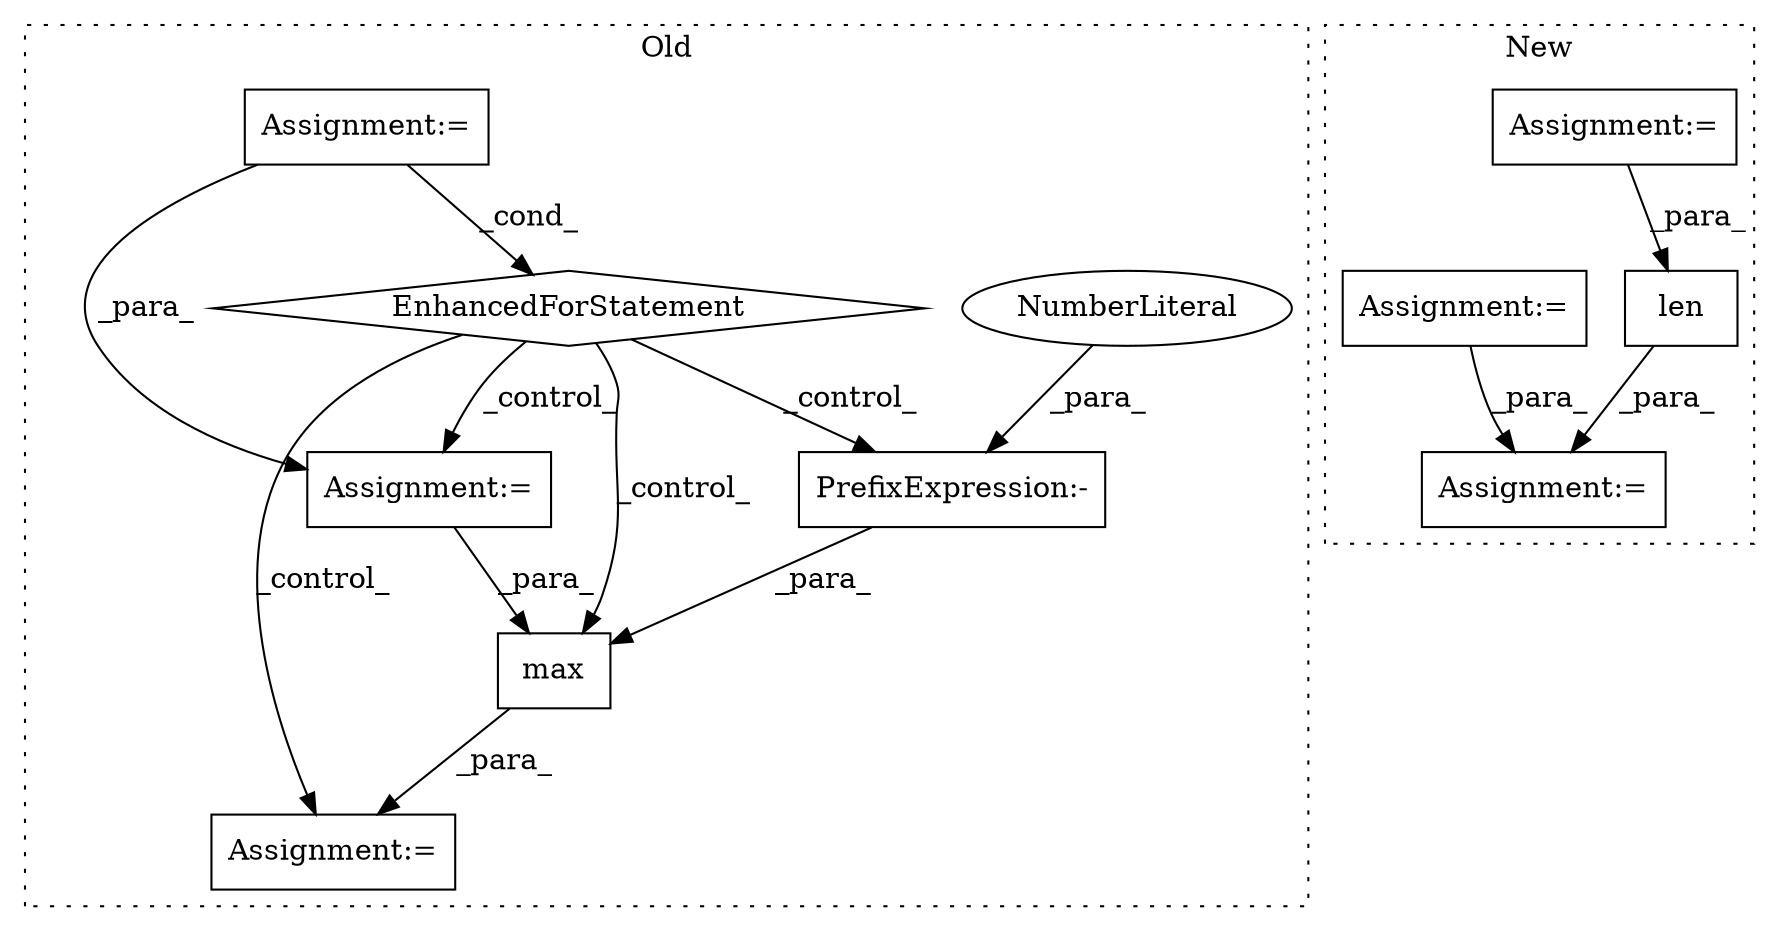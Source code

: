 digraph G {
subgraph cluster0 {
1 [label="max" a="32" s="7704,7741" l="4,1" shape="box"];
4 [label="Assignment:=" a="7" s="7703" l="1" shape="box"];
5 [label="Assignment:=" a="7" s="7633" l="1" shape="box"];
6 [label="EnhancedForStatement" a="70" s="7534,7616" l="53,2" shape="diamond"];
8 [label="Assignment:=" a="7" s="6905" l="1" shape="box"];
10 [label="PrefixExpression:-" a="38" s="7737" l="1" shape="box"];
11 [label="NumberLiteral" a="34" s="7738" l="1" shape="ellipse"];
label = "Old";
style="dotted";
}
subgraph cluster1 {
2 [label="len" a="32" s="1260,1272" l="4,1" shape="box"];
3 [label="Assignment:=" a="7" s="1238" l="1" shape="box"];
7 [label="Assignment:=" a="7" s="1165" l="1" shape="box"];
9 [label="Assignment:=" a="7" s="858" l="1" shape="box"];
label = "New";
style="dotted";
}
1 -> 4 [label="_para_"];
2 -> 3 [label="_para_"];
5 -> 1 [label="_para_"];
6 -> 4 [label="_control_"];
6 -> 10 [label="_control_"];
6 -> 1 [label="_control_"];
6 -> 5 [label="_control_"];
7 -> 2 [label="_para_"];
8 -> 6 [label="_cond_"];
8 -> 5 [label="_para_"];
9 -> 3 [label="_para_"];
10 -> 1 [label="_para_"];
11 -> 10 [label="_para_"];
}